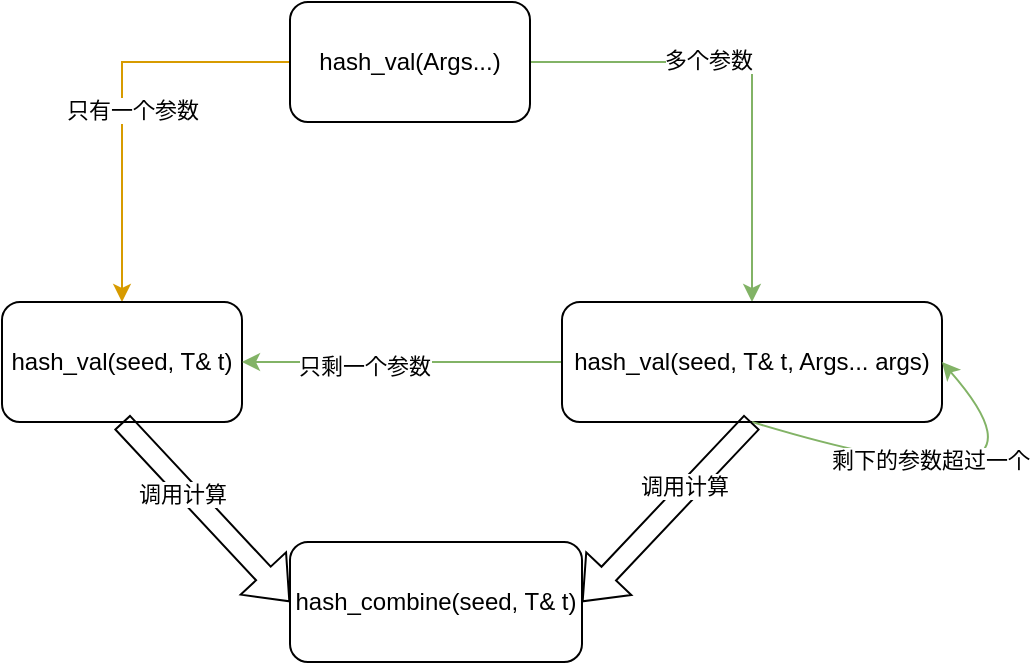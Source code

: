 <mxfile version="20.2.2" type="github">
  <diagram id="HvgVA-iErz7tvglcsphv" name="第 1 页">
    <mxGraphModel dx="1550" dy="844" grid="1" gridSize="10" guides="1" tooltips="1" connect="1" arrows="1" fold="1" page="1" pageScale="1" pageWidth="827" pageHeight="1169" math="0" shadow="0">
      <root>
        <mxCell id="0" />
        <mxCell id="1" parent="0" />
        <mxCell id="aBpow_2bKmVWggqpttQX-6" style="edgeStyle=orthogonalEdgeStyle;rounded=0;orthogonalLoop=1;jettySize=auto;html=1;fillColor=#ffe6cc;strokeColor=#d79b00;" edge="1" parent="1" source="aBpow_2bKmVWggqpttQX-2" target="aBpow_2bKmVWggqpttQX-3">
          <mxGeometry relative="1" as="geometry" />
        </mxCell>
        <mxCell id="aBpow_2bKmVWggqpttQX-7" value="只有一个参数" style="edgeLabel;html=1;align=center;verticalAlign=middle;resizable=0;points=[];" vertex="1" connectable="0" parent="aBpow_2bKmVWggqpttQX-6">
          <mxGeometry x="0.059" y="5" relative="1" as="geometry">
            <mxPoint as="offset" />
          </mxGeometry>
        </mxCell>
        <mxCell id="aBpow_2bKmVWggqpttQX-8" style="edgeStyle=orthogonalEdgeStyle;rounded=0;orthogonalLoop=1;jettySize=auto;html=1;entryX=0.5;entryY=0;entryDx=0;entryDy=0;fillColor=#d5e8d4;strokeColor=#82b366;" edge="1" parent="1" source="aBpow_2bKmVWggqpttQX-2" target="aBpow_2bKmVWggqpttQX-4">
          <mxGeometry relative="1" as="geometry" />
        </mxCell>
        <mxCell id="aBpow_2bKmVWggqpttQX-9" value="多个参数" style="edgeLabel;html=1;align=center;verticalAlign=middle;resizable=0;points=[];" vertex="1" connectable="0" parent="aBpow_2bKmVWggqpttQX-8">
          <mxGeometry x="-0.231" y="1" relative="1" as="geometry">
            <mxPoint as="offset" />
          </mxGeometry>
        </mxCell>
        <mxCell id="aBpow_2bKmVWggqpttQX-2" value="hash_val(Args...)" style="rounded=1;whiteSpace=wrap;html=1;" vertex="1" parent="1">
          <mxGeometry x="354" y="210" width="120" height="60" as="geometry" />
        </mxCell>
        <mxCell id="aBpow_2bKmVWggqpttQX-3" value="hash_val(seed, T&amp;amp; t)" style="rounded=1;whiteSpace=wrap;html=1;" vertex="1" parent="1">
          <mxGeometry x="210" y="360" width="120" height="60" as="geometry" />
        </mxCell>
        <mxCell id="aBpow_2bKmVWggqpttQX-17" style="edgeStyle=orthogonalEdgeStyle;curved=1;rounded=0;orthogonalLoop=1;jettySize=auto;html=1;entryX=1;entryY=0.5;entryDx=0;entryDy=0;elbow=vertical;fillColor=#d5e8d4;strokeColor=#82b366;" edge="1" parent="1" source="aBpow_2bKmVWggqpttQX-4" target="aBpow_2bKmVWggqpttQX-3">
          <mxGeometry relative="1" as="geometry" />
        </mxCell>
        <mxCell id="aBpow_2bKmVWggqpttQX-18" value="只剩一个参数" style="edgeLabel;html=1;align=center;verticalAlign=middle;resizable=0;points=[];" vertex="1" connectable="0" parent="aBpow_2bKmVWggqpttQX-17">
          <mxGeometry x="0.24" y="2" relative="1" as="geometry">
            <mxPoint as="offset" />
          </mxGeometry>
        </mxCell>
        <mxCell id="aBpow_2bKmVWggqpttQX-4" value="hash_val(seed, T&amp;amp; t, Args... args)" style="rounded=1;whiteSpace=wrap;html=1;" vertex="1" parent="1">
          <mxGeometry x="490" y="360" width="190" height="60" as="geometry" />
        </mxCell>
        <mxCell id="aBpow_2bKmVWggqpttQX-5" value="hash_combine(seed, T&amp;amp; t)" style="rounded=1;whiteSpace=wrap;html=1;" vertex="1" parent="1">
          <mxGeometry x="354" y="480" width="146" height="60" as="geometry" />
        </mxCell>
        <mxCell id="aBpow_2bKmVWggqpttQX-15" value="" style="endArrow=classic;html=1;rounded=0;exitX=0.5;exitY=1;exitDx=0;exitDy=0;entryX=1;entryY=0.5;entryDx=0;entryDy=0;edgeStyle=orthogonalEdgeStyle;elbow=vertical;curved=1;fillColor=#d5e8d4;strokeColor=#82b366;" edge="1" parent="1" source="aBpow_2bKmVWggqpttQX-4" target="aBpow_2bKmVWggqpttQX-4">
          <mxGeometry width="50" height="50" relative="1" as="geometry">
            <mxPoint x="390" y="440" as="sourcePoint" />
            <mxPoint x="440" y="390" as="targetPoint" />
            <Array as="points">
              <mxPoint x="750" y="470" />
            </Array>
          </mxGeometry>
        </mxCell>
        <mxCell id="aBpow_2bKmVWggqpttQX-16" value="剩下的参数超过一个" style="edgeLabel;html=1;align=center;verticalAlign=middle;resizable=0;points=[];" vertex="1" connectable="0" parent="aBpow_2bKmVWggqpttQX-15">
          <mxGeometry x="-0.353" y="9" relative="1" as="geometry">
            <mxPoint y="1" as="offset" />
          </mxGeometry>
        </mxCell>
        <mxCell id="aBpow_2bKmVWggqpttQX-23" value="" style="shape=flexArrow;endArrow=classic;html=1;rounded=0;curved=1;elbow=vertical;entryX=0;entryY=0.5;entryDx=0;entryDy=0;exitX=0.5;exitY=1;exitDx=0;exitDy=0;" edge="1" parent="1" source="aBpow_2bKmVWggqpttQX-3" target="aBpow_2bKmVWggqpttQX-5">
          <mxGeometry width="50" height="50" relative="1" as="geometry">
            <mxPoint x="390" y="440" as="sourcePoint" />
            <mxPoint x="440" y="390" as="targetPoint" />
          </mxGeometry>
        </mxCell>
        <mxCell id="aBpow_2bKmVWggqpttQX-24" value="调用计算" style="edgeLabel;html=1;align=center;verticalAlign=middle;resizable=0;points=[];" vertex="1" connectable="0" parent="aBpow_2bKmVWggqpttQX-23">
          <mxGeometry x="-0.242" y="-3" relative="1" as="geometry">
            <mxPoint as="offset" />
          </mxGeometry>
        </mxCell>
        <mxCell id="aBpow_2bKmVWggqpttQX-25" value="" style="shape=flexArrow;endArrow=classic;html=1;rounded=0;curved=1;elbow=vertical;entryX=1;entryY=0.5;entryDx=0;entryDy=0;exitX=0.5;exitY=1;exitDx=0;exitDy=0;" edge="1" parent="1" source="aBpow_2bKmVWggqpttQX-4" target="aBpow_2bKmVWggqpttQX-5">
          <mxGeometry width="50" height="50" relative="1" as="geometry">
            <mxPoint x="543" y="430" as="sourcePoint" />
            <mxPoint x="627" y="520" as="targetPoint" />
          </mxGeometry>
        </mxCell>
        <mxCell id="aBpow_2bKmVWggqpttQX-26" value="调用计算" style="edgeLabel;html=1;align=center;verticalAlign=middle;resizable=0;points=[];" vertex="1" connectable="0" parent="aBpow_2bKmVWggqpttQX-25">
          <mxGeometry x="-0.242" y="-3" relative="1" as="geometry">
            <mxPoint as="offset" />
          </mxGeometry>
        </mxCell>
      </root>
    </mxGraphModel>
  </diagram>
</mxfile>
